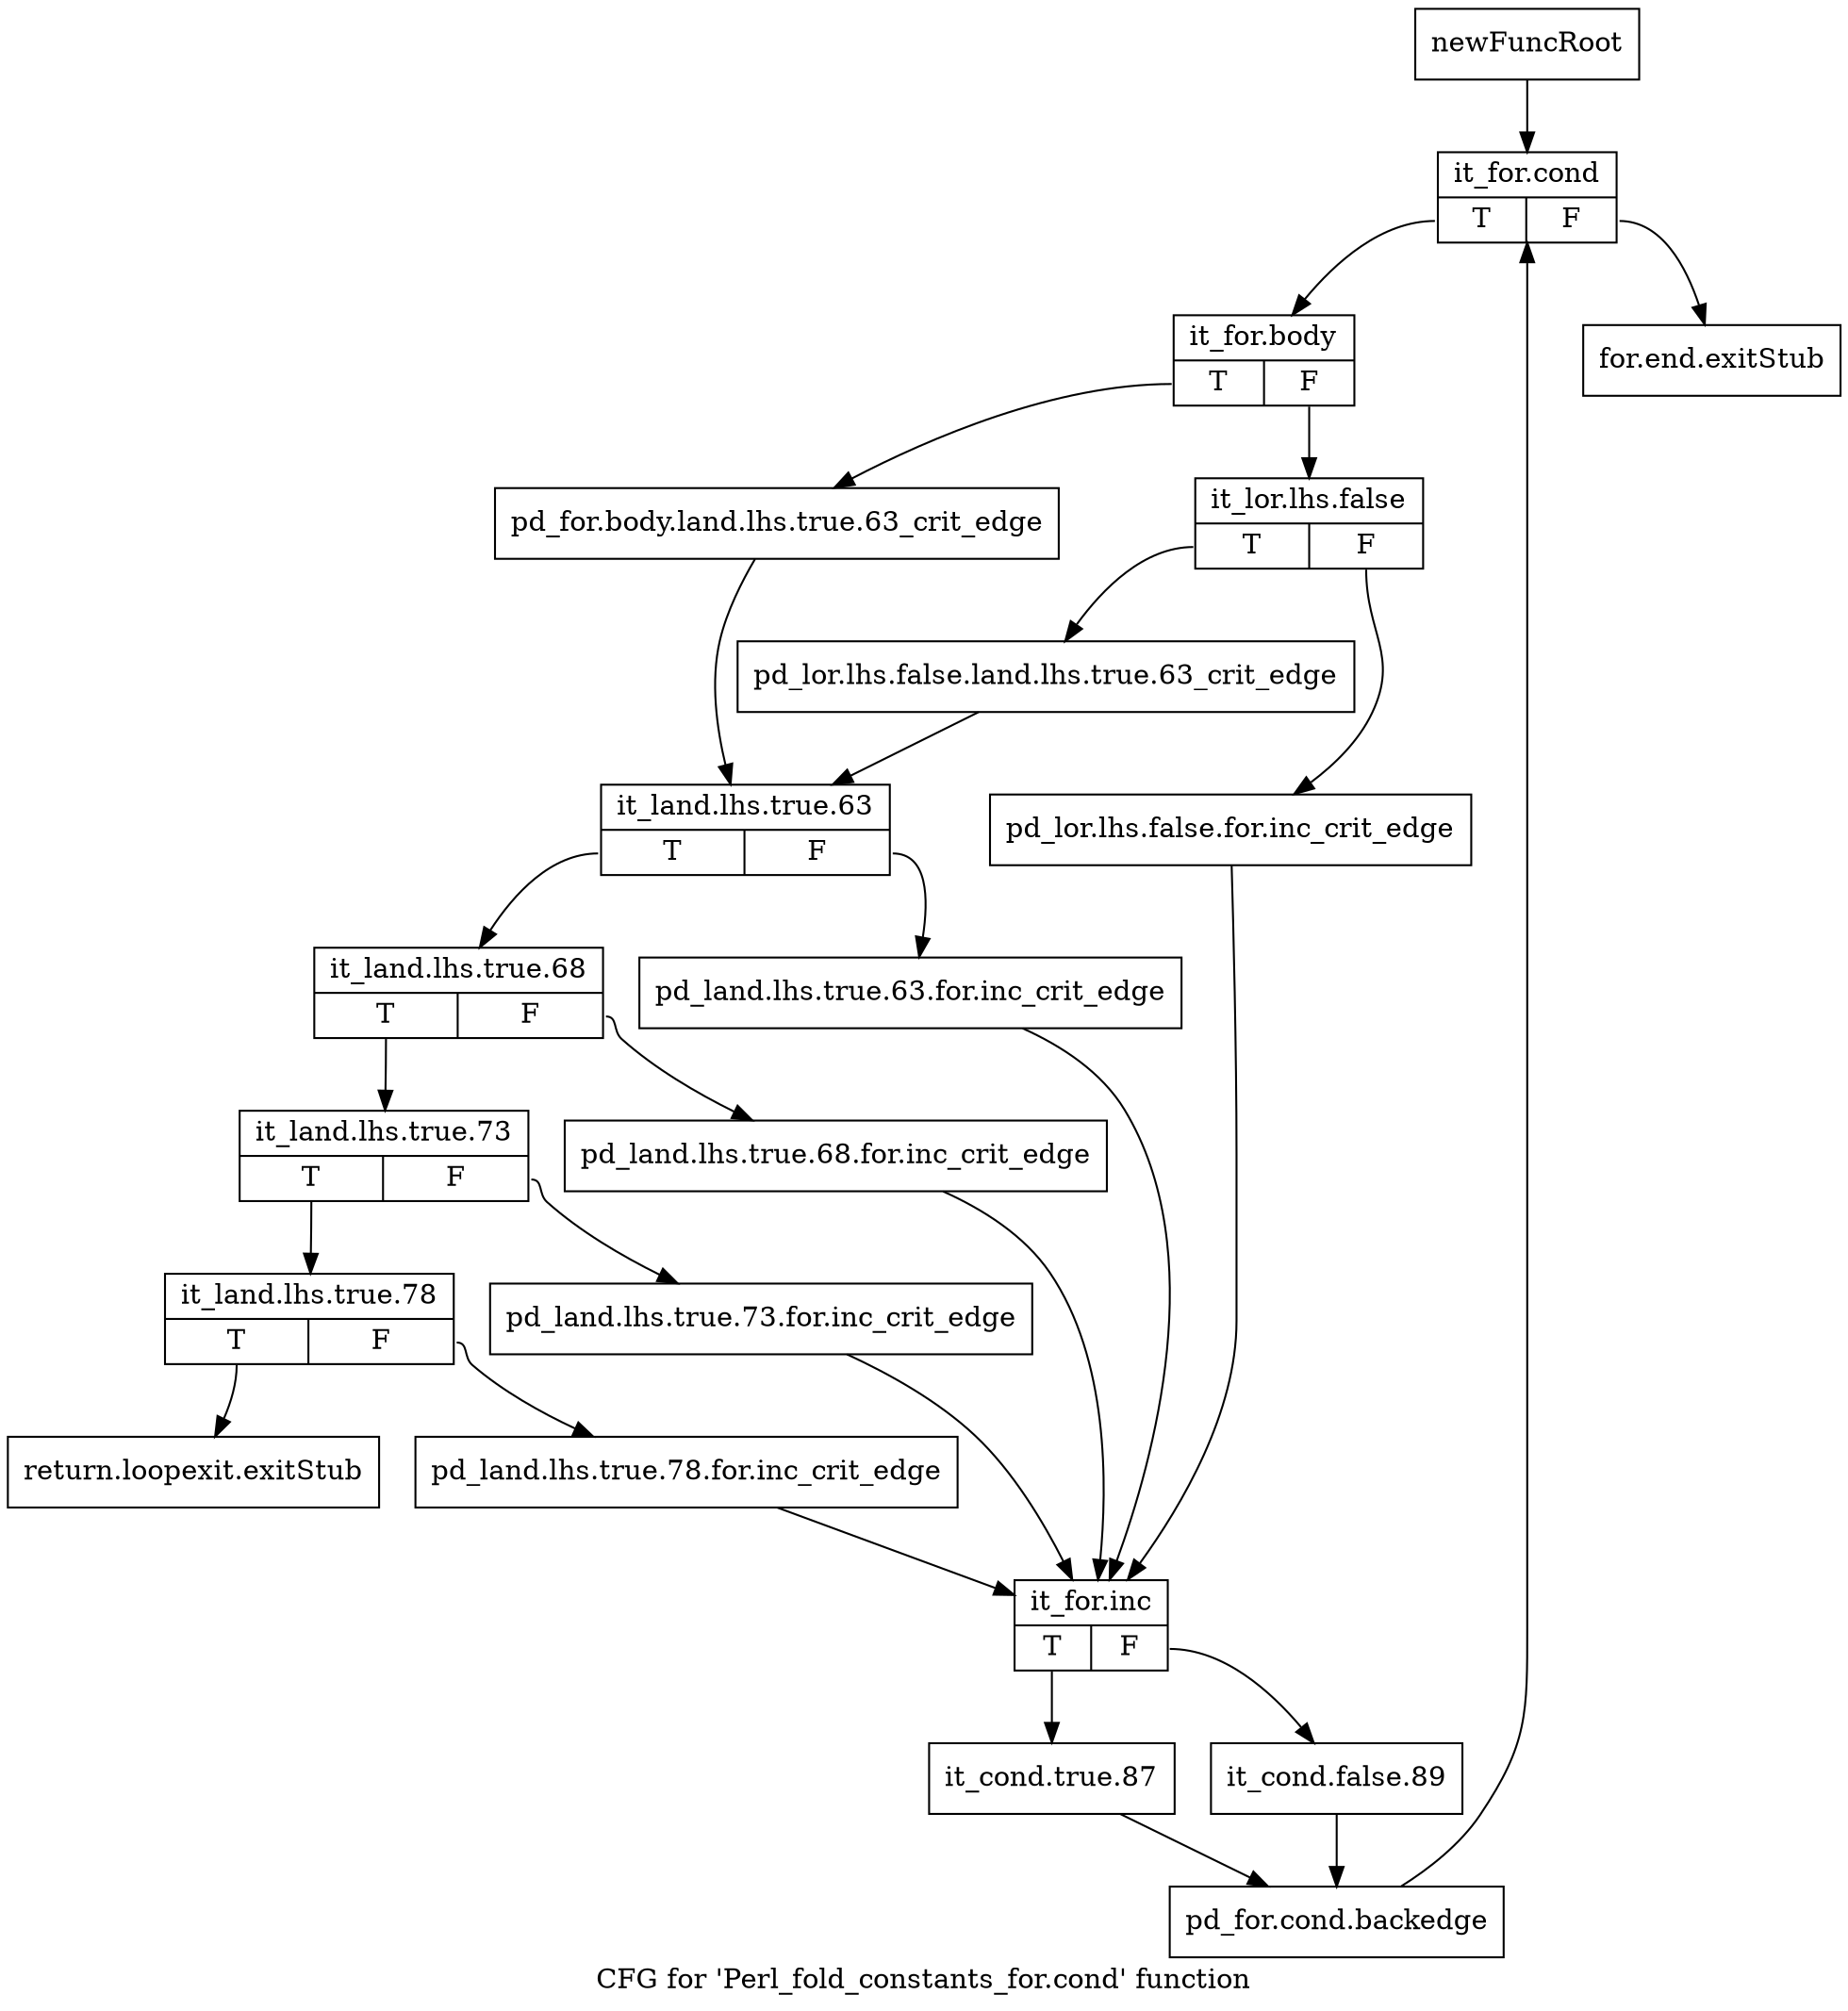 digraph "CFG for 'Perl_fold_constants_for.cond' function" {
	label="CFG for 'Perl_fold_constants_for.cond' function";

	Node0x4c173b0 [shape=record,label="{newFuncRoot}"];
	Node0x4c173b0 -> Node0x4c174a0;
	Node0x4c17400 [shape=record,label="{for.end.exitStub}"];
	Node0x4c17450 [shape=record,label="{return.loopexit.exitStub}"];
	Node0x4c174a0 [shape=record,label="{it_for.cond|{<s0>T|<s1>F}}"];
	Node0x4c174a0:s0 -> Node0x4c174f0;
	Node0x4c174a0:s1 -> Node0x4c17400;
	Node0x4c174f0 [shape=record,label="{it_for.body|{<s0>T|<s1>F}}"];
	Node0x4c174f0:s0 -> Node0x4c17630;
	Node0x4c174f0:s1 -> Node0x4c17540;
	Node0x4c17540 [shape=record,label="{it_lor.lhs.false|{<s0>T|<s1>F}}"];
	Node0x4c17540:s0 -> Node0x4c175e0;
	Node0x4c17540:s1 -> Node0x4c17590;
	Node0x4c17590 [shape=record,label="{pd_lor.lhs.false.for.inc_crit_edge}"];
	Node0x4c17590 -> Node0x4c17900;
	Node0x4c175e0 [shape=record,label="{pd_lor.lhs.false.land.lhs.true.63_crit_edge}"];
	Node0x4c175e0 -> Node0x4c17680;
	Node0x4c17630 [shape=record,label="{pd_for.body.land.lhs.true.63_crit_edge}"];
	Node0x4c17630 -> Node0x4c17680;
	Node0x4c17680 [shape=record,label="{it_land.lhs.true.63|{<s0>T|<s1>F}}"];
	Node0x4c17680:s0 -> Node0x4c17720;
	Node0x4c17680:s1 -> Node0x4c176d0;
	Node0x4c176d0 [shape=record,label="{pd_land.lhs.true.63.for.inc_crit_edge}"];
	Node0x4c176d0 -> Node0x4c17900;
	Node0x4c17720 [shape=record,label="{it_land.lhs.true.68|{<s0>T|<s1>F}}"];
	Node0x4c17720:s0 -> Node0x4c177c0;
	Node0x4c17720:s1 -> Node0x4c17770;
	Node0x4c17770 [shape=record,label="{pd_land.lhs.true.68.for.inc_crit_edge}"];
	Node0x4c17770 -> Node0x4c17900;
	Node0x4c177c0 [shape=record,label="{it_land.lhs.true.73|{<s0>T|<s1>F}}"];
	Node0x4c177c0:s0 -> Node0x4c17860;
	Node0x4c177c0:s1 -> Node0x4c17810;
	Node0x4c17810 [shape=record,label="{pd_land.lhs.true.73.for.inc_crit_edge}"];
	Node0x4c17810 -> Node0x4c17900;
	Node0x4c17860 [shape=record,label="{it_land.lhs.true.78|{<s0>T|<s1>F}}"];
	Node0x4c17860:s0 -> Node0x4c17450;
	Node0x4c17860:s1 -> Node0x4c178b0;
	Node0x4c178b0 [shape=record,label="{pd_land.lhs.true.78.for.inc_crit_edge}"];
	Node0x4c178b0 -> Node0x4c17900;
	Node0x4c17900 [shape=record,label="{it_for.inc|{<s0>T|<s1>F}}"];
	Node0x4c17900:s0 -> Node0x4c179a0;
	Node0x4c17900:s1 -> Node0x4c17950;
	Node0x4c17950 [shape=record,label="{it_cond.false.89}"];
	Node0x4c17950 -> Node0x4c179f0;
	Node0x4c179a0 [shape=record,label="{it_cond.true.87}"];
	Node0x4c179a0 -> Node0x4c179f0;
	Node0x4c179f0 [shape=record,label="{pd_for.cond.backedge}"];
	Node0x4c179f0 -> Node0x4c174a0;
}
